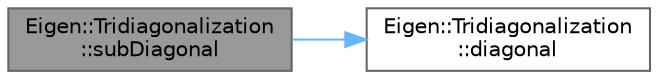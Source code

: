 digraph "Eigen::Tridiagonalization::subDiagonal"
{
 // LATEX_PDF_SIZE
  bgcolor="transparent";
  edge [fontname=Helvetica,fontsize=10,labelfontname=Helvetica,labelfontsize=10];
  node [fontname=Helvetica,fontsize=10,shape=box,height=0.2,width=0.4];
  rankdir="LR";
  Node1 [id="Node000001",label="Eigen::Tridiagonalization\l::subDiagonal",height=0.2,width=0.4,color="gray40", fillcolor="grey60", style="filled", fontcolor="black",tooltip="Returns the subdiagonal of the tridiagonal matrix T in the decomposition."];
  Node1 -> Node2 [id="edge1_Node000001_Node000002",color="steelblue1",style="solid",tooltip=" "];
  Node2 [id="Node000002",label="Eigen::Tridiagonalization\l::diagonal",height=0.2,width=0.4,color="grey40", fillcolor="white", style="filled",URL="$class_eigen_1_1_tridiagonalization.html#a0b7ff4860aa6f7c0761b1059c012fd8e",tooltip="Returns the diagonal of the tridiagonal matrix T in the decomposition."];
}
